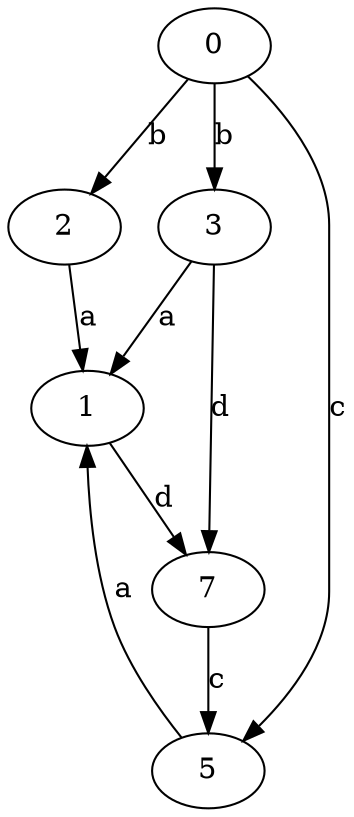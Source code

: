 strict digraph  {
0;
1;
2;
3;
5;
7;
0 -> 2  [label=b];
0 -> 3  [label=b];
0 -> 5  [label=c];
1 -> 7  [label=d];
2 -> 1  [label=a];
3 -> 1  [label=a];
3 -> 7  [label=d];
5 -> 1  [label=a];
7 -> 5  [label=c];
}
